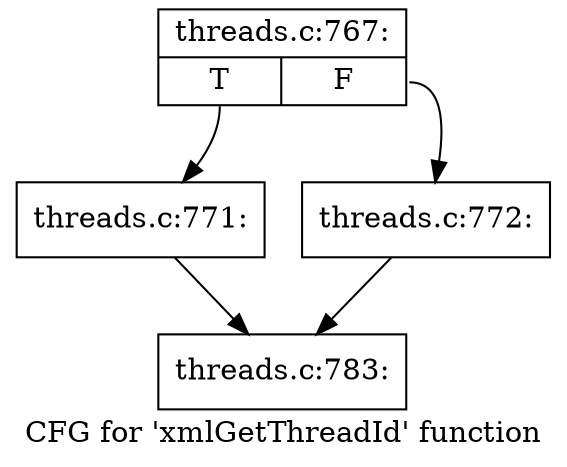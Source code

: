 digraph "CFG for 'xmlGetThreadId' function" {
	label="CFG for 'xmlGetThreadId' function";

	Node0x55d75a8c87e0 [shape=record,label="{threads.c:767:|{<s0>T|<s1>F}}"];
	Node0x55d75a8c87e0:s0 -> Node0x55d75a8c9300;
	Node0x55d75a8c87e0:s1 -> Node0x55d75a8c9350;
	Node0x55d75a8c9300 [shape=record,label="{threads.c:771:}"];
	Node0x55d75a8c9300 -> Node0x55d75a8c8830;
	Node0x55d75a8c9350 [shape=record,label="{threads.c:772:}"];
	Node0x55d75a8c9350 -> Node0x55d75a8c8830;
	Node0x55d75a8c8830 [shape=record,label="{threads.c:783:}"];
}
